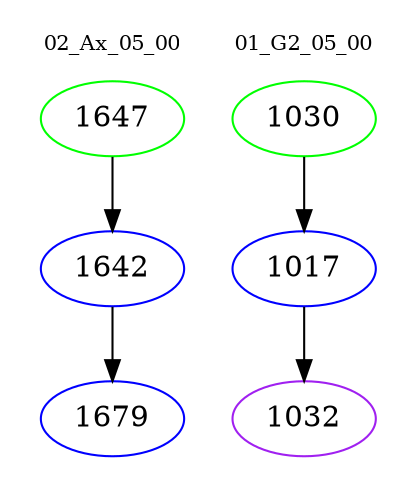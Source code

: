 digraph{
subgraph cluster_0 {
color = white
label = "02_Ax_05_00";
fontsize=10;
T0_1647 [label="1647", color="green"]
T0_1647 -> T0_1642 [color="black"]
T0_1642 [label="1642", color="blue"]
T0_1642 -> T0_1679 [color="black"]
T0_1679 [label="1679", color="blue"]
}
subgraph cluster_1 {
color = white
label = "01_G2_05_00";
fontsize=10;
T1_1030 [label="1030", color="green"]
T1_1030 -> T1_1017 [color="black"]
T1_1017 [label="1017", color="blue"]
T1_1017 -> T1_1032 [color="black"]
T1_1032 [label="1032", color="purple"]
}
}

